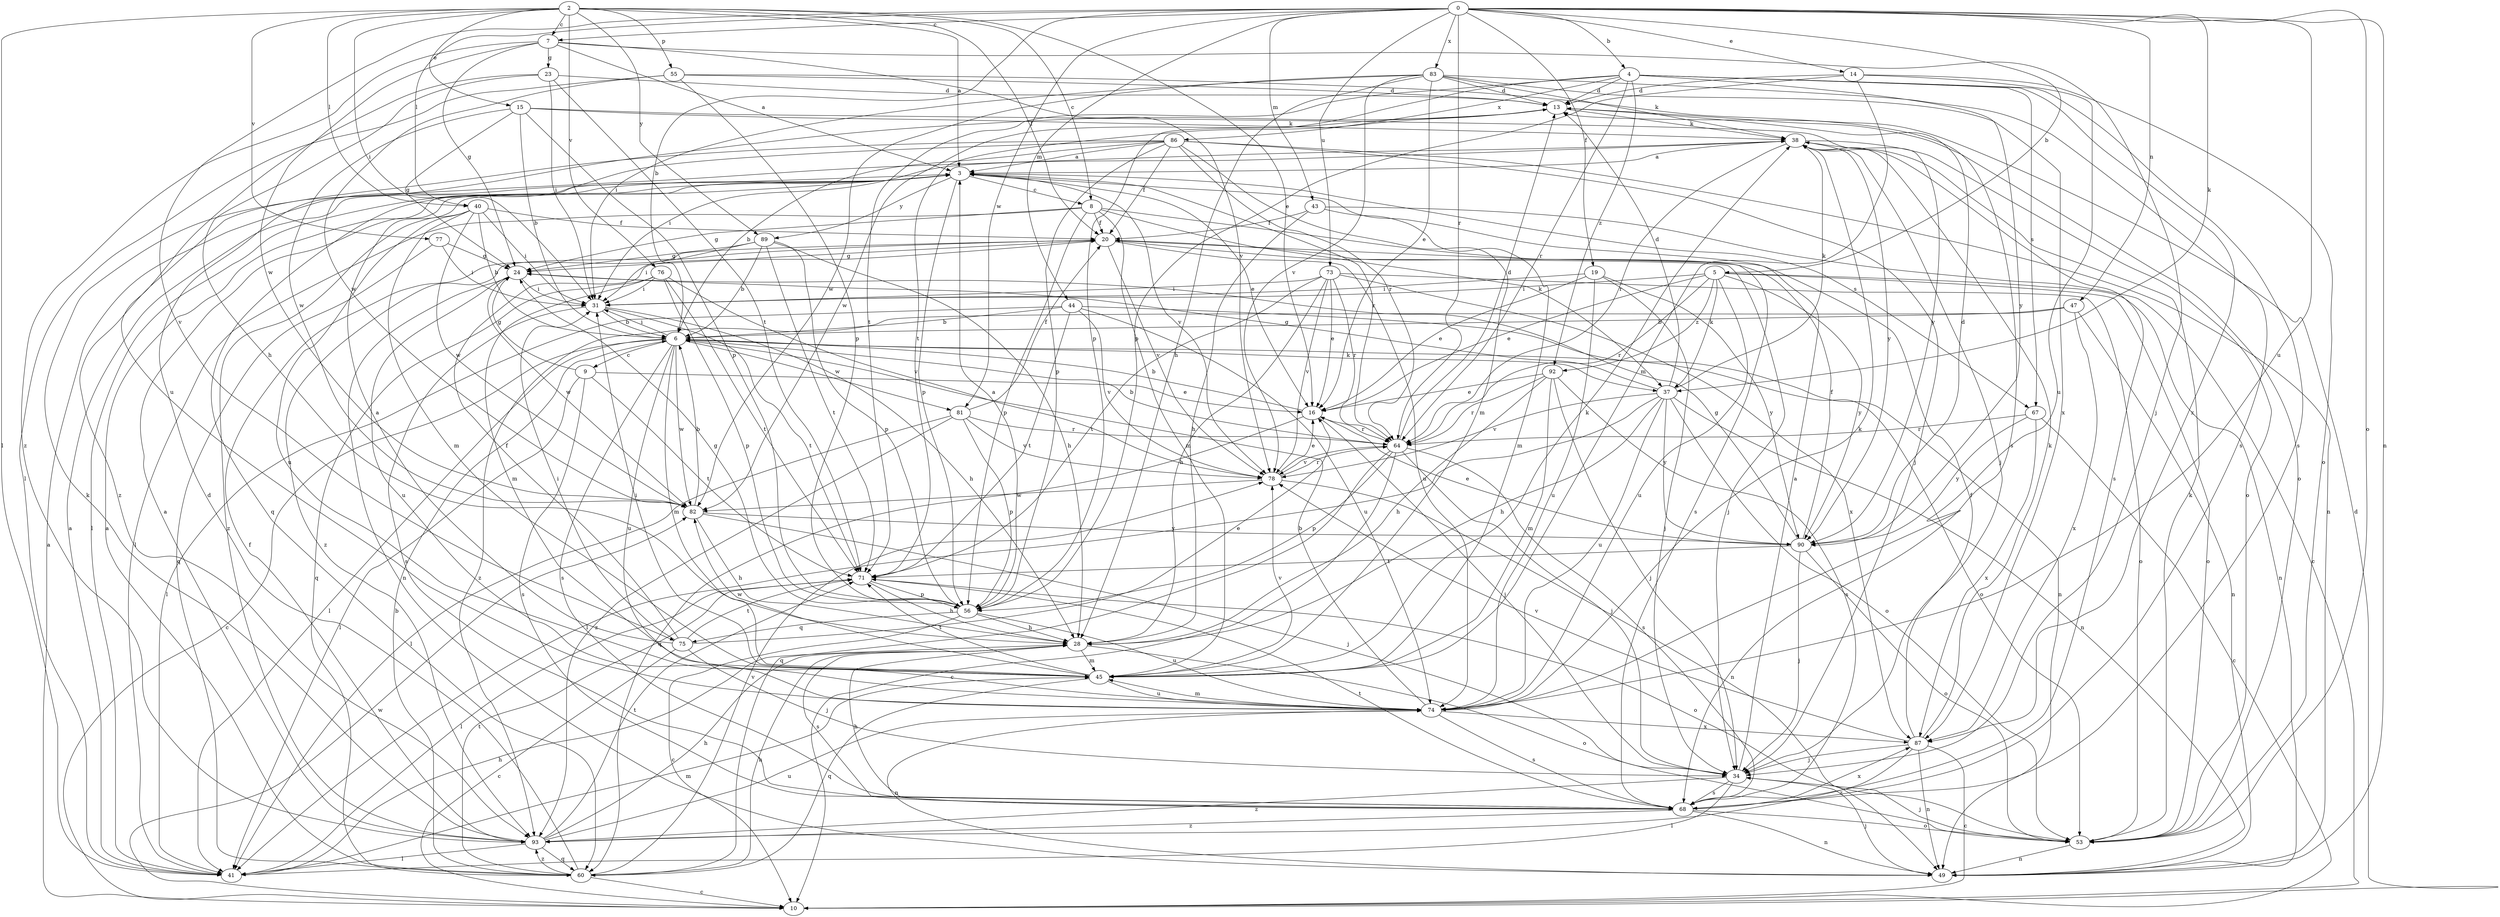 strict digraph  {
0;
2;
3;
4;
5;
6;
7;
8;
9;
10;
13;
14;
15;
16;
19;
20;
23;
24;
28;
31;
34;
37;
38;
40;
41;
43;
44;
45;
47;
49;
53;
55;
56;
60;
64;
67;
68;
71;
73;
74;
75;
76;
77;
78;
81;
82;
83;
86;
87;
89;
90;
92;
93;
0 -> 4  [label=b];
0 -> 5  [label=b];
0 -> 6  [label=b];
0 -> 7  [label=c];
0 -> 14  [label=e];
0 -> 19  [label=f];
0 -> 37  [label=k];
0 -> 40  [label=l];
0 -> 43  [label=m];
0 -> 44  [label=m];
0 -> 47  [label=n];
0 -> 49  [label=n];
0 -> 53  [label=o];
0 -> 64  [label=r];
0 -> 73  [label=u];
0 -> 74  [label=u];
0 -> 75  [label=v];
0 -> 81  [label=w];
0 -> 83  [label=x];
2 -> 3  [label=a];
2 -> 7  [label=c];
2 -> 8  [label=c];
2 -> 15  [label=e];
2 -> 16  [label=e];
2 -> 20  [label=f];
2 -> 31  [label=i];
2 -> 40  [label=l];
2 -> 41  [label=l];
2 -> 55  [label=p];
2 -> 76  [label=v];
2 -> 77  [label=v];
2 -> 89  [label=y];
3 -> 8  [label=c];
3 -> 16  [label=e];
3 -> 41  [label=l];
3 -> 56  [label=p];
3 -> 64  [label=r];
3 -> 67  [label=s];
3 -> 78  [label=v];
3 -> 89  [label=y];
4 -> 13  [label=d];
4 -> 56  [label=p];
4 -> 64  [label=r];
4 -> 67  [label=s];
4 -> 68  [label=s];
4 -> 71  [label=t];
4 -> 86  [label=x];
4 -> 87  [label=x];
4 -> 90  [label=y];
4 -> 92  [label=z];
5 -> 16  [label=e];
5 -> 31  [label=i];
5 -> 37  [label=k];
5 -> 49  [label=n];
5 -> 53  [label=o];
5 -> 64  [label=r];
5 -> 74  [label=u];
5 -> 90  [label=y];
5 -> 92  [label=z];
6 -> 9  [label=c];
6 -> 10  [label=c];
6 -> 31  [label=i];
6 -> 37  [label=k];
6 -> 41  [label=l];
6 -> 45  [label=m];
6 -> 53  [label=o];
6 -> 68  [label=s];
6 -> 74  [label=u];
6 -> 81  [label=w];
6 -> 82  [label=w];
7 -> 3  [label=a];
7 -> 23  [label=g];
7 -> 24  [label=g];
7 -> 34  [label=j];
7 -> 78  [label=v];
7 -> 82  [label=w];
7 -> 93  [label=z];
8 -> 20  [label=f];
8 -> 24  [label=g];
8 -> 37  [label=k];
8 -> 41  [label=l];
8 -> 45  [label=m];
8 -> 56  [label=p];
8 -> 68  [label=s];
9 -> 16  [label=e];
9 -> 24  [label=g];
9 -> 41  [label=l];
9 -> 68  [label=s];
9 -> 71  [label=t];
10 -> 3  [label=a];
10 -> 13  [label=d];
10 -> 82  [label=w];
13 -> 38  [label=k];
13 -> 53  [label=o];
13 -> 71  [label=t];
13 -> 82  [label=w];
14 -> 13  [label=d];
14 -> 45  [label=m];
14 -> 53  [label=o];
14 -> 56  [label=p];
14 -> 74  [label=u];
15 -> 6  [label=b];
15 -> 24  [label=g];
15 -> 38  [label=k];
15 -> 56  [label=p];
15 -> 82  [label=w];
15 -> 90  [label=y];
16 -> 6  [label=b];
16 -> 34  [label=j];
16 -> 60  [label=q];
16 -> 64  [label=r];
19 -> 16  [label=e];
19 -> 31  [label=i];
19 -> 34  [label=j];
19 -> 74  [label=u];
19 -> 90  [label=y];
20 -> 24  [label=g];
20 -> 34  [label=j];
20 -> 74  [label=u];
20 -> 78  [label=v];
20 -> 93  [label=z];
23 -> 13  [label=d];
23 -> 28  [label=h];
23 -> 31  [label=i];
23 -> 71  [label=t];
23 -> 74  [label=u];
24 -> 31  [label=i];
24 -> 49  [label=n];
24 -> 74  [label=u];
24 -> 82  [label=w];
28 -> 45  [label=m];
28 -> 53  [label=o];
28 -> 68  [label=s];
31 -> 6  [label=b];
31 -> 28  [label=h];
31 -> 68  [label=s];
31 -> 71  [label=t];
34 -> 3  [label=a];
34 -> 41  [label=l];
34 -> 68  [label=s];
34 -> 93  [label=z];
37 -> 13  [label=d];
37 -> 24  [label=g];
37 -> 28  [label=h];
37 -> 38  [label=k];
37 -> 41  [label=l];
37 -> 49  [label=n];
37 -> 53  [label=o];
37 -> 74  [label=u];
37 -> 78  [label=v];
37 -> 90  [label=y];
38 -> 3  [label=a];
38 -> 31  [label=i];
38 -> 34  [label=j];
38 -> 53  [label=o];
38 -> 64  [label=r];
38 -> 68  [label=s];
38 -> 90  [label=y];
40 -> 6  [label=b];
40 -> 20  [label=f];
40 -> 31  [label=i];
40 -> 45  [label=m];
40 -> 74  [label=u];
40 -> 82  [label=w];
40 -> 93  [label=z];
41 -> 3  [label=a];
41 -> 28  [label=h];
41 -> 45  [label=m];
43 -> 10  [label=c];
43 -> 20  [label=f];
43 -> 28  [label=h];
43 -> 45  [label=m];
44 -> 6  [label=b];
44 -> 41  [label=l];
44 -> 49  [label=n];
44 -> 71  [label=t];
44 -> 74  [label=u];
44 -> 78  [label=v];
45 -> 31  [label=i];
45 -> 38  [label=k];
45 -> 60  [label=q];
45 -> 71  [label=t];
45 -> 74  [label=u];
45 -> 78  [label=v];
45 -> 82  [label=w];
47 -> 6  [label=b];
47 -> 49  [label=n];
47 -> 87  [label=x];
47 -> 93  [label=z];
49 -> 34  [label=j];
53 -> 34  [label=j];
53 -> 38  [label=k];
53 -> 49  [label=n];
55 -> 13  [label=d];
55 -> 41  [label=l];
55 -> 56  [label=p];
55 -> 68  [label=s];
55 -> 82  [label=w];
56 -> 3  [label=a];
56 -> 10  [label=c];
56 -> 24  [label=g];
56 -> 28  [label=h];
56 -> 74  [label=u];
56 -> 75  [label=q];
60 -> 3  [label=a];
60 -> 6  [label=b];
60 -> 10  [label=c];
60 -> 13  [label=d];
60 -> 28  [label=h];
60 -> 71  [label=t];
60 -> 78  [label=v];
60 -> 93  [label=z];
64 -> 6  [label=b];
64 -> 10  [label=c];
64 -> 13  [label=d];
64 -> 34  [label=j];
64 -> 56  [label=p];
64 -> 60  [label=q];
64 -> 68  [label=s];
64 -> 78  [label=v];
67 -> 10  [label=c];
67 -> 64  [label=r];
67 -> 87  [label=x];
67 -> 90  [label=y];
68 -> 28  [label=h];
68 -> 49  [label=n];
68 -> 53  [label=o];
68 -> 71  [label=t];
68 -> 87  [label=x];
68 -> 93  [label=z];
71 -> 28  [label=h];
71 -> 41  [label=l];
71 -> 53  [label=o];
71 -> 56  [label=p];
73 -> 16  [label=e];
73 -> 28  [label=h];
73 -> 31  [label=i];
73 -> 53  [label=o];
73 -> 64  [label=r];
73 -> 71  [label=t];
73 -> 78  [label=v];
73 -> 87  [label=x];
74 -> 6  [label=b];
74 -> 38  [label=k];
74 -> 45  [label=m];
74 -> 49  [label=n];
74 -> 68  [label=s];
74 -> 87  [label=x];
75 -> 3  [label=a];
75 -> 10  [label=c];
75 -> 16  [label=e];
75 -> 20  [label=f];
75 -> 31  [label=i];
75 -> 34  [label=j];
75 -> 71  [label=t];
76 -> 31  [label=i];
76 -> 45  [label=m];
76 -> 56  [label=p];
76 -> 60  [label=q];
76 -> 71  [label=t];
76 -> 78  [label=v];
77 -> 24  [label=g];
77 -> 31  [label=i];
77 -> 60  [label=q];
78 -> 16  [label=e];
78 -> 49  [label=n];
78 -> 64  [label=r];
78 -> 82  [label=w];
81 -> 20  [label=f];
81 -> 41  [label=l];
81 -> 56  [label=p];
81 -> 64  [label=r];
81 -> 78  [label=v];
81 -> 93  [label=z];
82 -> 6  [label=b];
82 -> 28  [label=h];
82 -> 34  [label=j];
82 -> 90  [label=y];
83 -> 13  [label=d];
83 -> 16  [label=e];
83 -> 28  [label=h];
83 -> 31  [label=i];
83 -> 38  [label=k];
83 -> 68  [label=s];
83 -> 78  [label=v];
83 -> 82  [label=w];
83 -> 87  [label=x];
86 -> 3  [label=a];
86 -> 6  [label=b];
86 -> 20  [label=f];
86 -> 34  [label=j];
86 -> 45  [label=m];
86 -> 49  [label=n];
86 -> 56  [label=p];
86 -> 60  [label=q];
86 -> 64  [label=r];
86 -> 93  [label=z];
87 -> 10  [label=c];
87 -> 20  [label=f];
87 -> 34  [label=j];
87 -> 38  [label=k];
87 -> 49  [label=n];
87 -> 78  [label=v];
87 -> 93  [label=z];
89 -> 6  [label=b];
89 -> 24  [label=g];
89 -> 28  [label=h];
89 -> 31  [label=i];
89 -> 56  [label=p];
89 -> 71  [label=t];
90 -> 13  [label=d];
90 -> 16  [label=e];
90 -> 20  [label=f];
90 -> 24  [label=g];
90 -> 34  [label=j];
90 -> 53  [label=o];
90 -> 71  [label=t];
92 -> 16  [label=e];
92 -> 28  [label=h];
92 -> 34  [label=j];
92 -> 45  [label=m];
92 -> 64  [label=r];
92 -> 68  [label=s];
93 -> 3  [label=a];
93 -> 20  [label=f];
93 -> 28  [label=h];
93 -> 38  [label=k];
93 -> 41  [label=l];
93 -> 60  [label=q];
93 -> 71  [label=t];
93 -> 74  [label=u];
}
